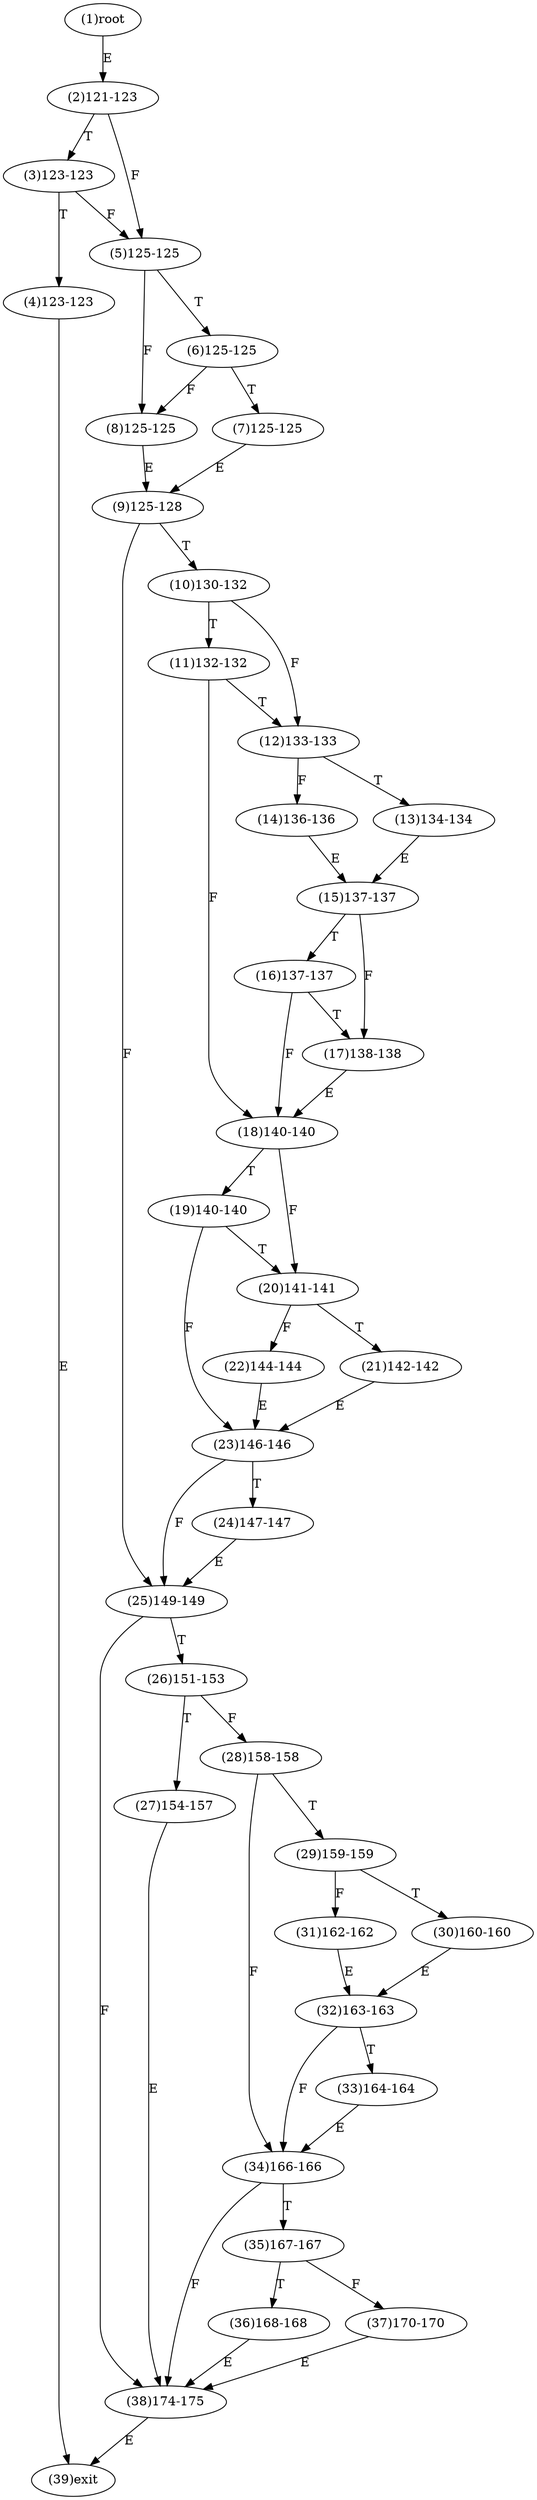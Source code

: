 digraph "" { 
1[ label="(1)root"];
2[ label="(2)121-123"];
3[ label="(3)123-123"];
4[ label="(4)123-123"];
5[ label="(5)125-125"];
6[ label="(6)125-125"];
7[ label="(7)125-125"];
8[ label="(8)125-125"];
9[ label="(9)125-128"];
10[ label="(10)130-132"];
11[ label="(11)132-132"];
12[ label="(12)133-133"];
13[ label="(13)134-134"];
14[ label="(14)136-136"];
15[ label="(15)137-137"];
17[ label="(17)138-138"];
16[ label="(16)137-137"];
19[ label="(19)140-140"];
18[ label="(18)140-140"];
21[ label="(21)142-142"];
20[ label="(20)141-141"];
23[ label="(23)146-146"];
22[ label="(22)144-144"];
25[ label="(25)149-149"];
24[ label="(24)147-147"];
27[ label="(27)154-157"];
26[ label="(26)151-153"];
29[ label="(29)159-159"];
28[ label="(28)158-158"];
31[ label="(31)162-162"];
30[ label="(30)160-160"];
34[ label="(34)166-166"];
35[ label="(35)167-167"];
32[ label="(32)163-163"];
33[ label="(33)164-164"];
38[ label="(38)174-175"];
39[ label="(39)exit"];
36[ label="(36)168-168"];
37[ label="(37)170-170"];
1->2[ label="E"];
2->5[ label="F"];
2->3[ label="T"];
3->5[ label="F"];
3->4[ label="T"];
4->39[ label="E"];
5->8[ label="F"];
5->6[ label="T"];
6->8[ label="F"];
6->7[ label="T"];
7->9[ label="E"];
8->9[ label="E"];
9->25[ label="F"];
9->10[ label="T"];
10->12[ label="F"];
10->11[ label="T"];
11->18[ label="F"];
11->12[ label="T"];
12->14[ label="F"];
12->13[ label="T"];
13->15[ label="E"];
14->15[ label="E"];
15->17[ label="F"];
15->16[ label="T"];
16->18[ label="F"];
16->17[ label="T"];
17->18[ label="E"];
18->20[ label="F"];
18->19[ label="T"];
19->23[ label="F"];
19->20[ label="T"];
20->22[ label="F"];
20->21[ label="T"];
21->23[ label="E"];
22->23[ label="E"];
23->25[ label="F"];
23->24[ label="T"];
24->25[ label="E"];
25->38[ label="F"];
25->26[ label="T"];
26->28[ label="F"];
26->27[ label="T"];
27->38[ label="E"];
28->34[ label="F"];
28->29[ label="T"];
29->31[ label="F"];
29->30[ label="T"];
30->32[ label="E"];
31->32[ label="E"];
32->34[ label="F"];
32->33[ label="T"];
33->34[ label="E"];
34->38[ label="F"];
34->35[ label="T"];
35->37[ label="F"];
35->36[ label="T"];
36->38[ label="E"];
37->38[ label="E"];
38->39[ label="E"];
}